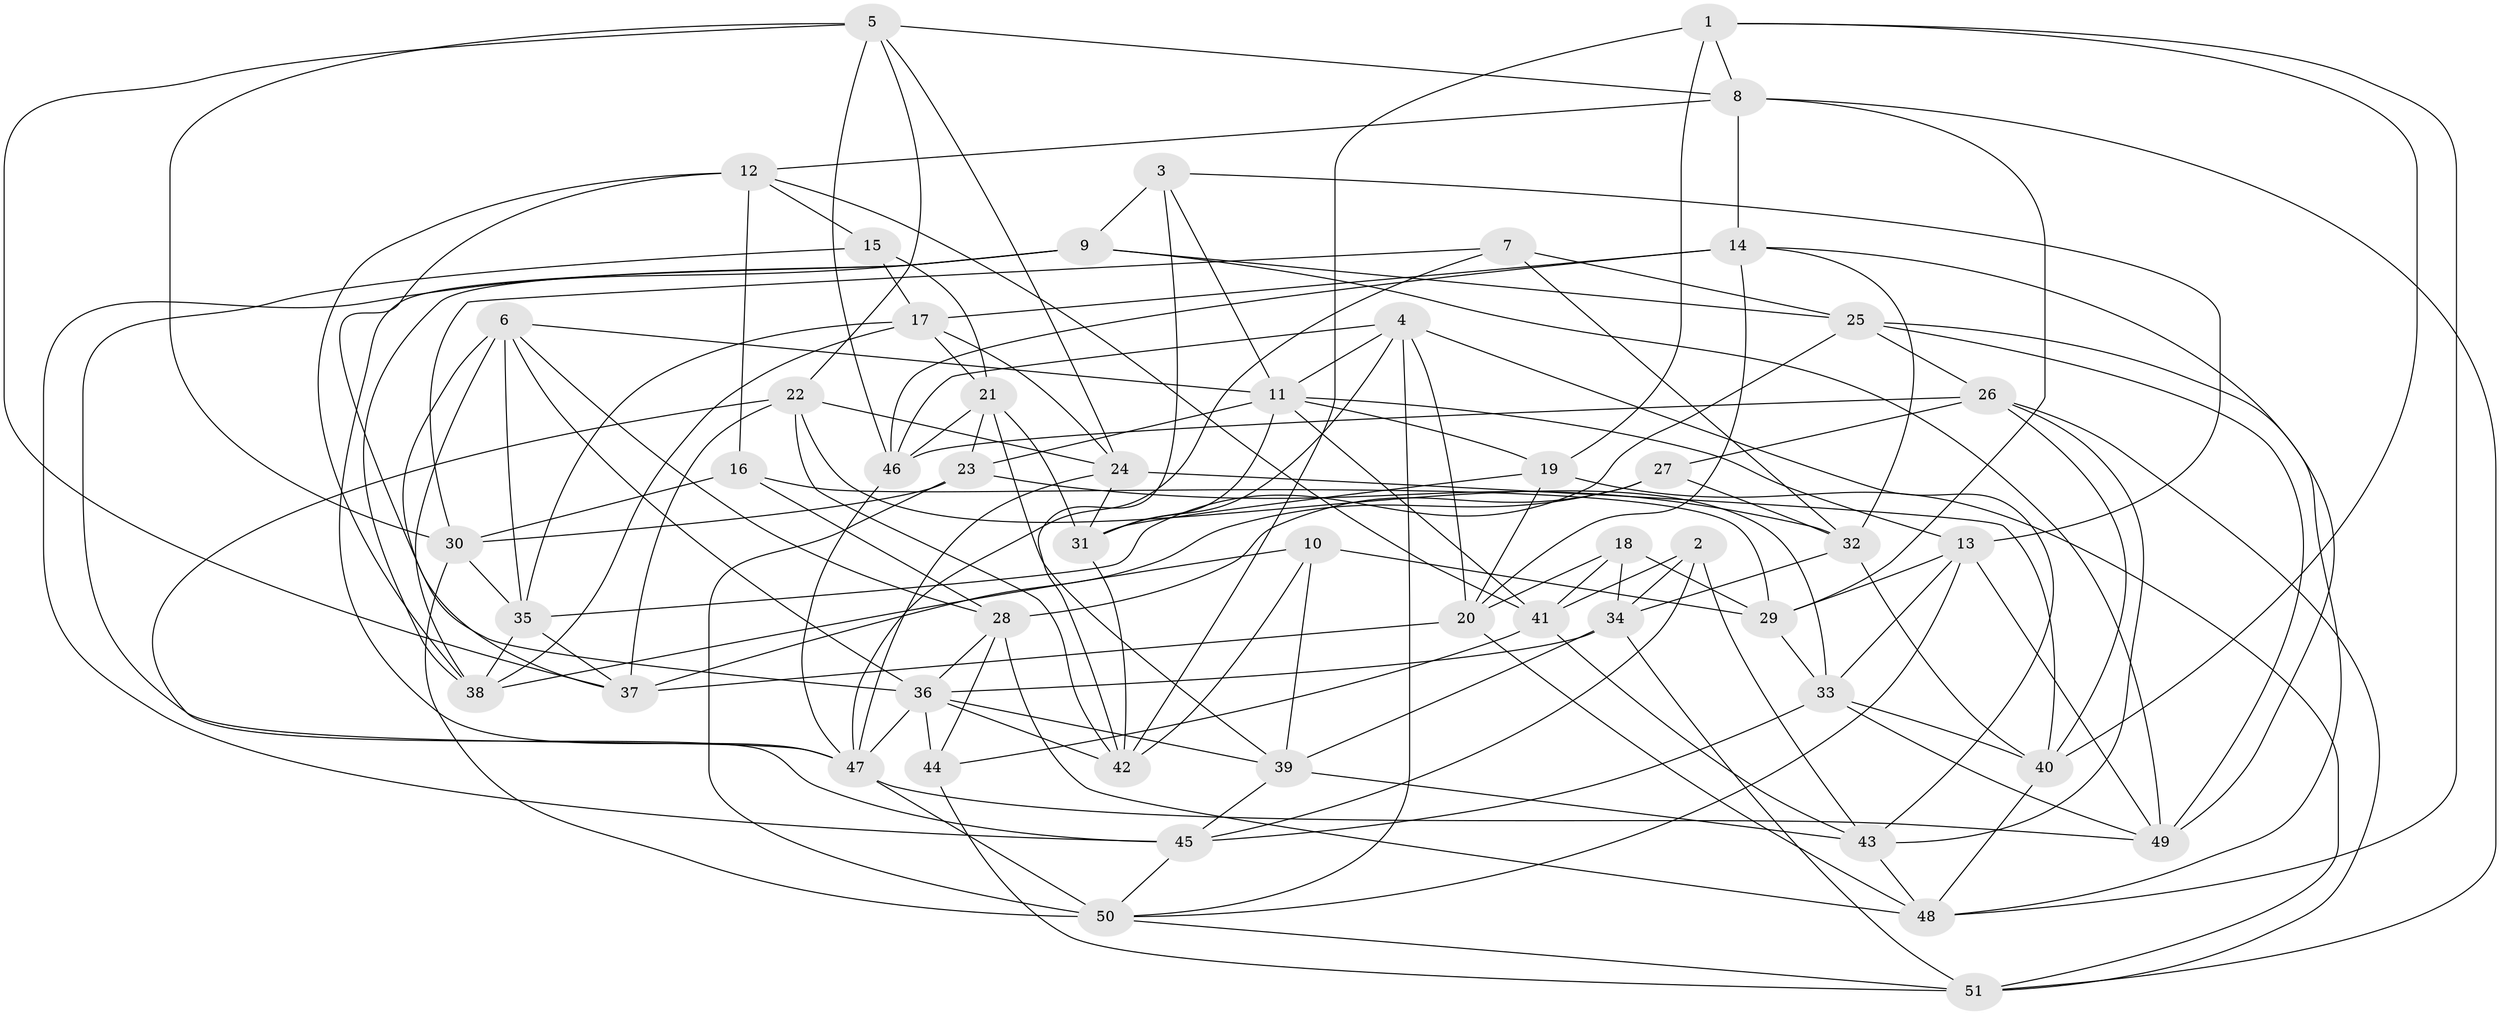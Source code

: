 // original degree distribution, {4: 1.0}
// Generated by graph-tools (version 1.1) at 2025/50/03/09/25 03:50:45]
// undirected, 51 vertices, 146 edges
graph export_dot {
graph [start="1"]
  node [color=gray90,style=filled];
  1;
  2;
  3;
  4;
  5;
  6;
  7;
  8;
  9;
  10;
  11;
  12;
  13;
  14;
  15;
  16;
  17;
  18;
  19;
  20;
  21;
  22;
  23;
  24;
  25;
  26;
  27;
  28;
  29;
  30;
  31;
  32;
  33;
  34;
  35;
  36;
  37;
  38;
  39;
  40;
  41;
  42;
  43;
  44;
  45;
  46;
  47;
  48;
  49;
  50;
  51;
  1 -- 8 [weight=1.0];
  1 -- 19 [weight=2.0];
  1 -- 40 [weight=1.0];
  1 -- 42 [weight=1.0];
  1 -- 48 [weight=1.0];
  2 -- 34 [weight=1.0];
  2 -- 41 [weight=1.0];
  2 -- 43 [weight=1.0];
  2 -- 45 [weight=1.0];
  3 -- 9 [weight=1.0];
  3 -- 11 [weight=1.0];
  3 -- 13 [weight=1.0];
  3 -- 42 [weight=1.0];
  4 -- 11 [weight=1.0];
  4 -- 20 [weight=1.0];
  4 -- 31 [weight=1.0];
  4 -- 43 [weight=1.0];
  4 -- 46 [weight=1.0];
  4 -- 50 [weight=1.0];
  5 -- 8 [weight=1.0];
  5 -- 22 [weight=1.0];
  5 -- 24 [weight=1.0];
  5 -- 30 [weight=1.0];
  5 -- 37 [weight=1.0];
  5 -- 46 [weight=1.0];
  6 -- 11 [weight=1.0];
  6 -- 28 [weight=1.0];
  6 -- 35 [weight=1.0];
  6 -- 36 [weight=1.0];
  6 -- 37 [weight=1.0];
  6 -- 38 [weight=1.0];
  7 -- 25 [weight=1.0];
  7 -- 30 [weight=1.0];
  7 -- 32 [weight=1.0];
  7 -- 47 [weight=1.0];
  8 -- 12 [weight=1.0];
  8 -- 14 [weight=1.0];
  8 -- 29 [weight=1.0];
  8 -- 51 [weight=1.0];
  9 -- 25 [weight=1.0];
  9 -- 38 [weight=1.0];
  9 -- 45 [weight=1.0];
  9 -- 47 [weight=1.0];
  9 -- 49 [weight=1.0];
  10 -- 29 [weight=1.0];
  10 -- 38 [weight=1.0];
  10 -- 39 [weight=1.0];
  10 -- 42 [weight=1.0];
  11 -- 13 [weight=1.0];
  11 -- 19 [weight=1.0];
  11 -- 23 [weight=1.0];
  11 -- 31 [weight=1.0];
  11 -- 41 [weight=1.0];
  12 -- 15 [weight=1.0];
  12 -- 16 [weight=1.0];
  12 -- 36 [weight=1.0];
  12 -- 38 [weight=1.0];
  12 -- 41 [weight=1.0];
  13 -- 29 [weight=1.0];
  13 -- 33 [weight=1.0];
  13 -- 49 [weight=1.0];
  13 -- 50 [weight=1.0];
  14 -- 17 [weight=1.0];
  14 -- 20 [weight=1.0];
  14 -- 32 [weight=1.0];
  14 -- 46 [weight=1.0];
  14 -- 49 [weight=1.0];
  15 -- 17 [weight=1.0];
  15 -- 21 [weight=1.0];
  15 -- 47 [weight=1.0];
  16 -- 28 [weight=1.0];
  16 -- 29 [weight=1.0];
  16 -- 30 [weight=1.0];
  17 -- 21 [weight=1.0];
  17 -- 24 [weight=1.0];
  17 -- 35 [weight=1.0];
  17 -- 38 [weight=1.0];
  18 -- 20 [weight=1.0];
  18 -- 29 [weight=1.0];
  18 -- 34 [weight=1.0];
  18 -- 41 [weight=1.0];
  19 -- 20 [weight=1.0];
  19 -- 31 [weight=1.0];
  19 -- 51 [weight=1.0];
  20 -- 37 [weight=1.0];
  20 -- 48 [weight=1.0];
  21 -- 23 [weight=1.0];
  21 -- 31 [weight=1.0];
  21 -- 39 [weight=1.0];
  21 -- 46 [weight=1.0];
  22 -- 24 [weight=1.0];
  22 -- 33 [weight=1.0];
  22 -- 37 [weight=1.0];
  22 -- 42 [weight=1.0];
  22 -- 45 [weight=1.0];
  23 -- 30 [weight=1.0];
  23 -- 32 [weight=1.0];
  23 -- 50 [weight=2.0];
  24 -- 31 [weight=1.0];
  24 -- 40 [weight=1.0];
  24 -- 47 [weight=1.0];
  25 -- 26 [weight=1.0];
  25 -- 35 [weight=1.0];
  25 -- 48 [weight=1.0];
  25 -- 49 [weight=1.0];
  26 -- 27 [weight=1.0];
  26 -- 40 [weight=1.0];
  26 -- 43 [weight=1.0];
  26 -- 46 [weight=1.0];
  26 -- 51 [weight=1.0];
  27 -- 28 [weight=1.0];
  27 -- 32 [weight=1.0];
  27 -- 37 [weight=1.0];
  28 -- 36 [weight=1.0];
  28 -- 44 [weight=1.0];
  28 -- 48 [weight=1.0];
  29 -- 33 [weight=1.0];
  30 -- 35 [weight=1.0];
  30 -- 50 [weight=1.0];
  31 -- 42 [weight=1.0];
  32 -- 34 [weight=1.0];
  32 -- 40 [weight=1.0];
  33 -- 40 [weight=1.0];
  33 -- 45 [weight=1.0];
  33 -- 49 [weight=1.0];
  34 -- 36 [weight=1.0];
  34 -- 39 [weight=1.0];
  34 -- 51 [weight=1.0];
  35 -- 37 [weight=1.0];
  35 -- 38 [weight=1.0];
  36 -- 39 [weight=1.0];
  36 -- 42 [weight=1.0];
  36 -- 44 [weight=1.0];
  36 -- 47 [weight=1.0];
  39 -- 43 [weight=1.0];
  39 -- 45 [weight=1.0];
  40 -- 48 [weight=1.0];
  41 -- 43 [weight=1.0];
  41 -- 44 [weight=1.0];
  43 -- 48 [weight=1.0];
  44 -- 51 [weight=1.0];
  45 -- 50 [weight=1.0];
  46 -- 47 [weight=1.0];
  47 -- 49 [weight=1.0];
  47 -- 50 [weight=1.0];
  50 -- 51 [weight=1.0];
}
